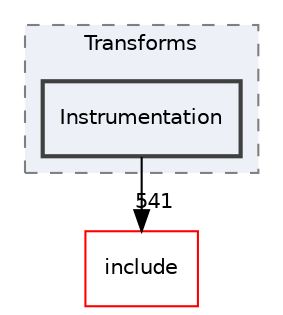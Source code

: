 digraph "lib/Transforms/Instrumentation"
{
 // LATEX_PDF_SIZE
  bgcolor="transparent";
  edge [fontname="Helvetica",fontsize="10",labelfontname="Helvetica",labelfontsize="10"];
  node [fontname="Helvetica",fontsize="10",shape="box"];
  compound=true
  subgraph clusterdir_a72932e0778af28115095468f6286ff8 {
    graph [ bgcolor="#edf0f7", pencolor="grey50", style="filled,dashed,", label="Transforms", fontname="Helvetica", fontsize="10", URL="dir_a72932e0778af28115095468f6286ff8.html"]
  dir_f844fca3b2393802daa002d01dc8623e [label="Instrumentation", style="filled,bold,", fillcolor="#edf0f7", color="grey25", URL="dir_f844fca3b2393802daa002d01dc8623e.html"];
  }
  dir_d44c64559bbebec7f509842c48db8b23 [label="include", style="", fillcolor="#edf0f7", color="red", URL="dir_d44c64559bbebec7f509842c48db8b23.html"];
  dir_f844fca3b2393802daa002d01dc8623e->dir_d44c64559bbebec7f509842c48db8b23 [headlabel="541", labeldistance=1.5 headhref="dir_000086_000082.html"];
}
